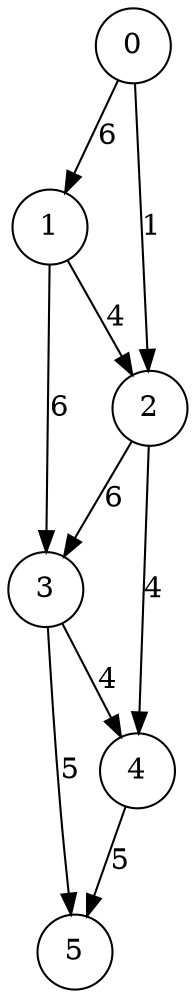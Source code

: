 digraph
{
	node [shape=circle, label="0"] 0;
	node [shape=circle, label="1"] 1;
	node [shape=circle, label="2"] 2;
	node [shape=circle, label="3"] 3;
	node [shape=circle, label="4"] 4;
	node [shape=circle, label="5"] 5;
	0 -> 1 [label="6"]
	0 -> 2 [label="1"]
	1 -> 2 [label="4"]
	1 -> 3 [label="6"]
	2 -> 3 [label="6"]
	2 -> 4 [label="4"]
	3 -> 4 [label="4"]
	3 -> 5 [label="5"]
	4 -> 5 [label="5"]
}
